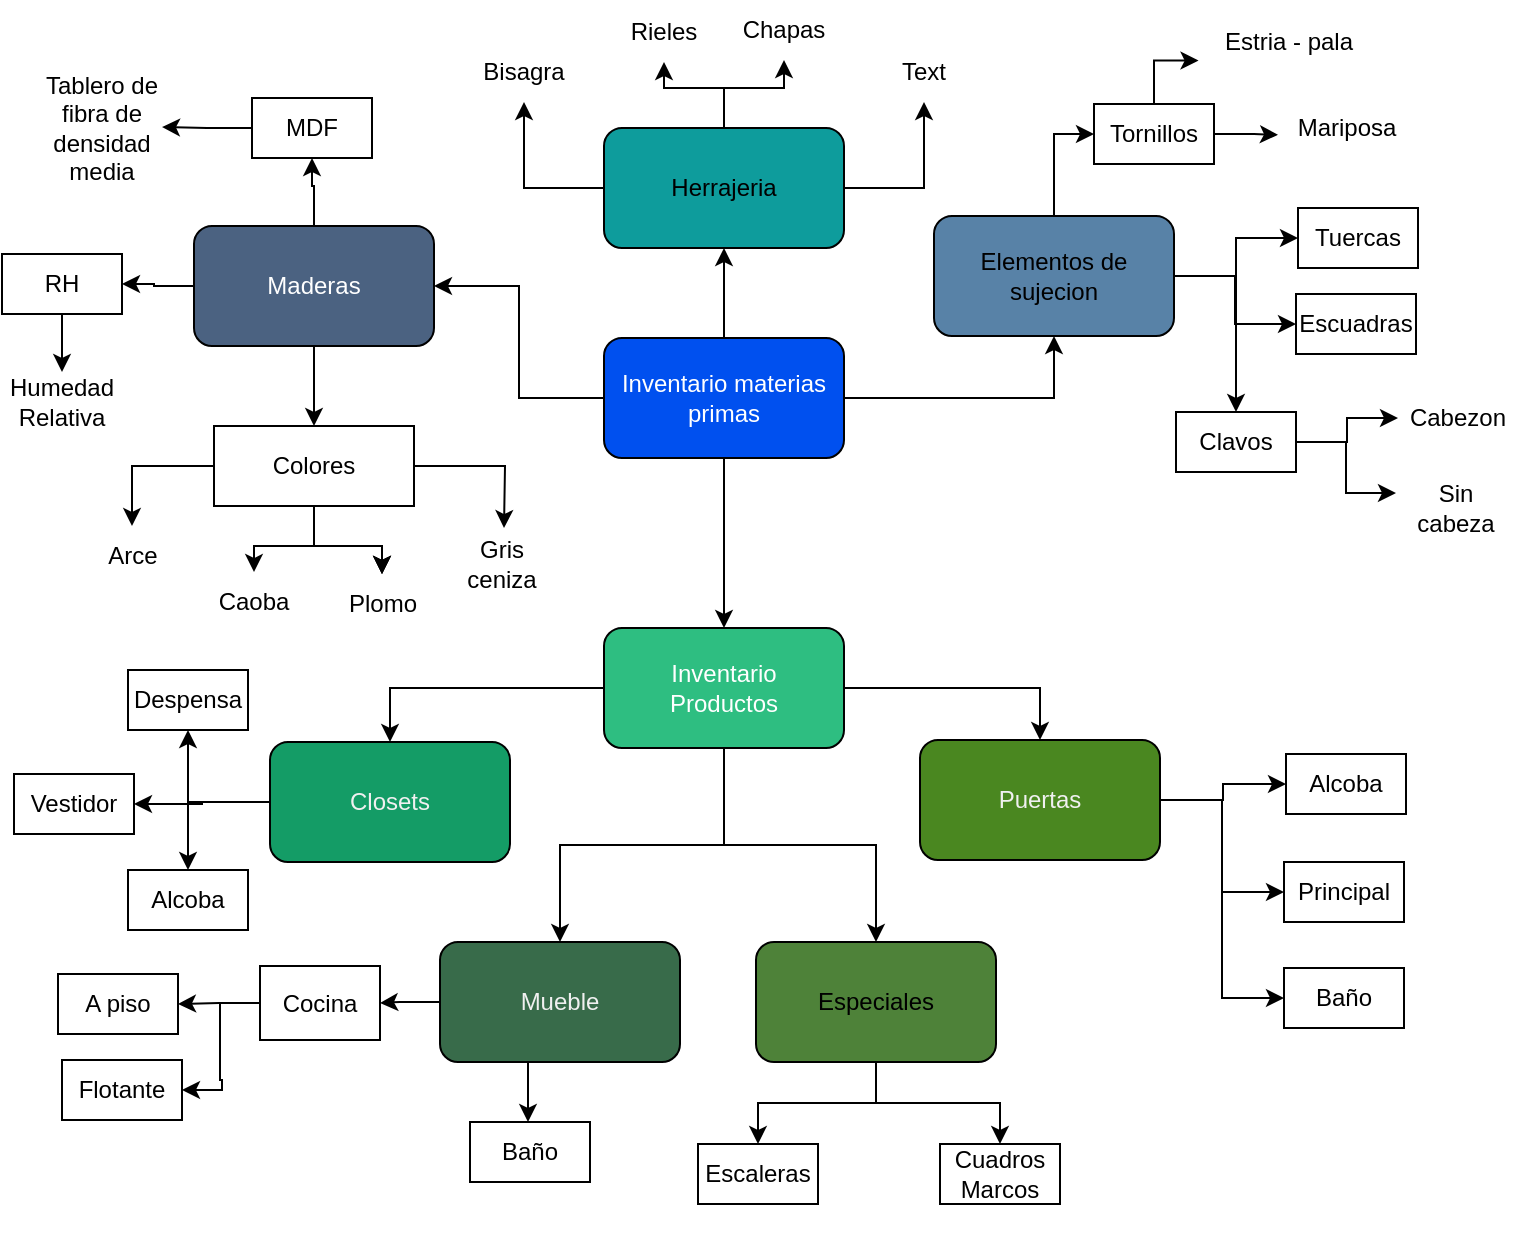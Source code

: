 <mxfile version="21.4.0" type="github">
  <diagram id="C5RBs43oDa-KdzZeNtuy" name="Page-1">
    <mxGraphModel dx="1134" dy="551" grid="1" gridSize="10" guides="1" tooltips="1" connect="1" arrows="1" fold="1" page="1" pageScale="1" pageWidth="827" pageHeight="1169" math="0" shadow="0">
      <root>
        <mxCell id="WIyWlLk6GJQsqaUBKTNV-0" />
        <mxCell id="WIyWlLk6GJQsqaUBKTNV-1" parent="WIyWlLk6GJQsqaUBKTNV-0" />
        <mxCell id="c_pt0YBGKiUtGB9aewrk-6" value="" style="edgeStyle=orthogonalEdgeStyle;rounded=0;orthogonalLoop=1;jettySize=auto;html=1;" parent="WIyWlLk6GJQsqaUBKTNV-1" source="c_pt0YBGKiUtGB9aewrk-4" target="c_pt0YBGKiUtGB9aewrk-5" edge="1">
          <mxGeometry relative="1" as="geometry" />
        </mxCell>
        <mxCell id="c_pt0YBGKiUtGB9aewrk-13" style="edgeStyle=orthogonalEdgeStyle;rounded=0;orthogonalLoop=1;jettySize=auto;html=1;" parent="WIyWlLk6GJQsqaUBKTNV-1" source="c_pt0YBGKiUtGB9aewrk-4" target="c_pt0YBGKiUtGB9aewrk-14" edge="1">
          <mxGeometry relative="1" as="geometry">
            <mxPoint x="560" y="230" as="targetPoint" />
          </mxGeometry>
        </mxCell>
        <mxCell id="c_pt0YBGKiUtGB9aewrk-16" style="edgeStyle=orthogonalEdgeStyle;rounded=0;orthogonalLoop=1;jettySize=auto;html=1;" parent="WIyWlLk6GJQsqaUBKTNV-1" source="c_pt0YBGKiUtGB9aewrk-4" target="c_pt0YBGKiUtGB9aewrk-17" edge="1">
          <mxGeometry relative="1" as="geometry">
            <mxPoint x="380" y="180" as="targetPoint" />
          </mxGeometry>
        </mxCell>
        <mxCell id="njqpp_BXz_OFNDyBb1AA-89" style="edgeStyle=orthogonalEdgeStyle;rounded=0;orthogonalLoop=1;jettySize=auto;html=1;entryX=1;entryY=0.5;entryDx=0;entryDy=0;" edge="1" parent="WIyWlLk6GJQsqaUBKTNV-1" source="c_pt0YBGKiUtGB9aewrk-4" target="c_pt0YBGKiUtGB9aewrk-18">
          <mxGeometry relative="1" as="geometry" />
        </mxCell>
        <mxCell id="c_pt0YBGKiUtGB9aewrk-4" value="Inventario materias primas" style="rounded=1;whiteSpace=wrap;html=1;fillColor=#0050ef;fontColor=#ffffff;strokeColor=#000000;" parent="WIyWlLk6GJQsqaUBKTNV-1" vertex="1">
          <mxGeometry x="320" y="255" width="120" height="60" as="geometry" />
        </mxCell>
        <mxCell id="njqpp_BXz_OFNDyBb1AA-61" style="edgeStyle=orthogonalEdgeStyle;rounded=0;orthogonalLoop=1;jettySize=auto;html=1;entryX=0.5;entryY=0;entryDx=0;entryDy=0;" edge="1" parent="WIyWlLk6GJQsqaUBKTNV-1" source="c_pt0YBGKiUtGB9aewrk-5" target="c_pt0YBGKiUtGB9aewrk-34">
          <mxGeometry relative="1" as="geometry" />
        </mxCell>
        <mxCell id="njqpp_BXz_OFNDyBb1AA-79" style="edgeStyle=orthogonalEdgeStyle;rounded=0;orthogonalLoop=1;jettySize=auto;html=1;" edge="1" parent="WIyWlLk6GJQsqaUBKTNV-1" source="c_pt0YBGKiUtGB9aewrk-5" target="c_pt0YBGKiUtGB9aewrk-38">
          <mxGeometry relative="1" as="geometry" />
        </mxCell>
        <mxCell id="njqpp_BXz_OFNDyBb1AA-80" style="edgeStyle=orthogonalEdgeStyle;rounded=0;orthogonalLoop=1;jettySize=auto;html=1;" edge="1" parent="WIyWlLk6GJQsqaUBKTNV-1" source="c_pt0YBGKiUtGB9aewrk-5" target="c_pt0YBGKiUtGB9aewrk-39">
          <mxGeometry relative="1" as="geometry" />
        </mxCell>
        <mxCell id="njqpp_BXz_OFNDyBb1AA-81" style="edgeStyle=orthogonalEdgeStyle;rounded=0;orthogonalLoop=1;jettySize=auto;html=1;entryX=0.5;entryY=0;entryDx=0;entryDy=0;" edge="1" parent="WIyWlLk6GJQsqaUBKTNV-1" source="c_pt0YBGKiUtGB9aewrk-5" target="c_pt0YBGKiUtGB9aewrk-32">
          <mxGeometry relative="1" as="geometry" />
        </mxCell>
        <mxCell id="c_pt0YBGKiUtGB9aewrk-5" value="&lt;div&gt;Inventario&lt;/div&gt;&lt;div&gt;Productos&lt;br&gt;&lt;/div&gt;" style="whiteSpace=wrap;html=1;rounded=1;fillColor=#2ebe81;fontColor=#ffffff;strokeColor=#000000;" parent="WIyWlLk6GJQsqaUBKTNV-1" vertex="1">
          <mxGeometry x="320" y="400" width="120" height="60" as="geometry" />
        </mxCell>
        <mxCell id="njqpp_BXz_OFNDyBb1AA-8" style="edgeStyle=orthogonalEdgeStyle;rounded=0;orthogonalLoop=1;jettySize=auto;html=1;entryX=0;entryY=0.5;entryDx=0;entryDy=0;" edge="1" parent="WIyWlLk6GJQsqaUBKTNV-1" source="c_pt0YBGKiUtGB9aewrk-14" target="njqpp_BXz_OFNDyBb1AA-1">
          <mxGeometry relative="1" as="geometry" />
        </mxCell>
        <mxCell id="njqpp_BXz_OFNDyBb1AA-76" style="edgeStyle=orthogonalEdgeStyle;rounded=0;orthogonalLoop=1;jettySize=auto;html=1;entryX=0;entryY=0.5;entryDx=0;entryDy=0;" edge="1" parent="WIyWlLk6GJQsqaUBKTNV-1" source="c_pt0YBGKiUtGB9aewrk-14" target="njqpp_BXz_OFNDyBb1AA-2">
          <mxGeometry relative="1" as="geometry" />
        </mxCell>
        <mxCell id="njqpp_BXz_OFNDyBb1AA-77" style="edgeStyle=orthogonalEdgeStyle;rounded=0;orthogonalLoop=1;jettySize=auto;html=1;entryX=0;entryY=0.5;entryDx=0;entryDy=0;" edge="1" parent="WIyWlLk6GJQsqaUBKTNV-1" source="c_pt0YBGKiUtGB9aewrk-14" target="njqpp_BXz_OFNDyBb1AA-3">
          <mxGeometry relative="1" as="geometry" />
        </mxCell>
        <mxCell id="njqpp_BXz_OFNDyBb1AA-78" style="edgeStyle=orthogonalEdgeStyle;rounded=0;orthogonalLoop=1;jettySize=auto;html=1;entryX=0.5;entryY=0;entryDx=0;entryDy=0;" edge="1" parent="WIyWlLk6GJQsqaUBKTNV-1" source="c_pt0YBGKiUtGB9aewrk-14" target="njqpp_BXz_OFNDyBb1AA-4">
          <mxGeometry relative="1" as="geometry" />
        </mxCell>
        <mxCell id="c_pt0YBGKiUtGB9aewrk-14" value="&lt;div&gt;Elementos de sujecion&lt;/div&gt;" style="rounded=1;whiteSpace=wrap;html=1;fillColor=#5882a7;strokeColor=#000000;" parent="WIyWlLk6GJQsqaUBKTNV-1" vertex="1">
          <mxGeometry x="485" y="194" width="120" height="60" as="geometry" />
        </mxCell>
        <mxCell id="c_pt0YBGKiUtGB9aewrk-114" style="edgeStyle=orthogonalEdgeStyle;rounded=0;orthogonalLoop=1;jettySize=auto;html=1;entryX=0.5;entryY=1;entryDx=0;entryDy=0;" parent="WIyWlLk6GJQsqaUBKTNV-1" source="c_pt0YBGKiUtGB9aewrk-17" target="c_pt0YBGKiUtGB9aewrk-112" edge="1">
          <mxGeometry relative="1" as="geometry" />
        </mxCell>
        <mxCell id="c_pt0YBGKiUtGB9aewrk-115" style="edgeStyle=orthogonalEdgeStyle;rounded=0;orthogonalLoop=1;jettySize=auto;html=1;" parent="WIyWlLk6GJQsqaUBKTNV-1" source="c_pt0YBGKiUtGB9aewrk-17" target="c_pt0YBGKiUtGB9aewrk-113" edge="1">
          <mxGeometry relative="1" as="geometry" />
        </mxCell>
        <mxCell id="c_pt0YBGKiUtGB9aewrk-117" style="edgeStyle=orthogonalEdgeStyle;rounded=0;orthogonalLoop=1;jettySize=auto;html=1;" parent="WIyWlLk6GJQsqaUBKTNV-1" source="c_pt0YBGKiUtGB9aewrk-17" target="c_pt0YBGKiUtGB9aewrk-116" edge="1">
          <mxGeometry relative="1" as="geometry" />
        </mxCell>
        <mxCell id="c_pt0YBGKiUtGB9aewrk-119" style="edgeStyle=orthogonalEdgeStyle;rounded=0;orthogonalLoop=1;jettySize=auto;html=1;entryX=0.5;entryY=1;entryDx=0;entryDy=0;" parent="WIyWlLk6GJQsqaUBKTNV-1" source="c_pt0YBGKiUtGB9aewrk-17" target="c_pt0YBGKiUtGB9aewrk-118" edge="1">
          <mxGeometry relative="1" as="geometry" />
        </mxCell>
        <mxCell id="c_pt0YBGKiUtGB9aewrk-17" value="Herrajeria" style="rounded=1;whiteSpace=wrap;html=1;fillColor=#0E9C9C;strokeColor=#000000;" parent="WIyWlLk6GJQsqaUBKTNV-1" vertex="1">
          <mxGeometry x="320" y="150" width="120" height="60" as="geometry" />
        </mxCell>
        <mxCell id="c_pt0YBGKiUtGB9aewrk-100" style="edgeStyle=orthogonalEdgeStyle;rounded=0;orthogonalLoop=1;jettySize=auto;html=1;strokeColor=default;" parent="WIyWlLk6GJQsqaUBKTNV-1" source="c_pt0YBGKiUtGB9aewrk-18" target="c_pt0YBGKiUtGB9aewrk-99" edge="1">
          <mxGeometry relative="1" as="geometry" />
        </mxCell>
        <mxCell id="c_pt0YBGKiUtGB9aewrk-101" style="edgeStyle=orthogonalEdgeStyle;rounded=0;orthogonalLoop=1;jettySize=auto;html=1;" parent="WIyWlLk6GJQsqaUBKTNV-1" source="c_pt0YBGKiUtGB9aewrk-18" target="c_pt0YBGKiUtGB9aewrk-98" edge="1">
          <mxGeometry relative="1" as="geometry" />
        </mxCell>
        <mxCell id="njqpp_BXz_OFNDyBb1AA-21" style="edgeStyle=orthogonalEdgeStyle;rounded=0;orthogonalLoop=1;jettySize=auto;html=1;entryX=0.5;entryY=1;entryDx=0;entryDy=0;" edge="1" parent="WIyWlLk6GJQsqaUBKTNV-1" source="c_pt0YBGKiUtGB9aewrk-18" target="njqpp_BXz_OFNDyBb1AA-20">
          <mxGeometry relative="1" as="geometry" />
        </mxCell>
        <mxCell id="c_pt0YBGKiUtGB9aewrk-18" value="Maderas" style="rounded=1;whiteSpace=wrap;html=1;fillColor=#4b6281;fontColor=#ffffff;strokeColor=#000000;" parent="WIyWlLk6GJQsqaUBKTNV-1" vertex="1">
          <mxGeometry x="115" y="199" width="120" height="60" as="geometry" />
        </mxCell>
        <mxCell id="c_pt0YBGKiUtGB9aewrk-65" style="edgeStyle=orthogonalEdgeStyle;rounded=0;orthogonalLoop=1;jettySize=auto;html=1;entryX=0;entryY=0.5;entryDx=0;entryDy=0;" parent="WIyWlLk6GJQsqaUBKTNV-1" source="c_pt0YBGKiUtGB9aewrk-32" target="c_pt0YBGKiUtGB9aewrk-64" edge="1">
          <mxGeometry relative="1" as="geometry" />
        </mxCell>
        <mxCell id="c_pt0YBGKiUtGB9aewrk-68" style="edgeStyle=orthogonalEdgeStyle;rounded=0;orthogonalLoop=1;jettySize=auto;html=1;entryX=0;entryY=0.5;entryDx=0;entryDy=0;" parent="WIyWlLk6GJQsqaUBKTNV-1" source="c_pt0YBGKiUtGB9aewrk-32" target="c_pt0YBGKiUtGB9aewrk-67" edge="1">
          <mxGeometry relative="1" as="geometry" />
        </mxCell>
        <mxCell id="c_pt0YBGKiUtGB9aewrk-70" style="edgeStyle=orthogonalEdgeStyle;rounded=0;orthogonalLoop=1;jettySize=auto;html=1;entryX=0;entryY=0.5;entryDx=0;entryDy=0;" parent="WIyWlLk6GJQsqaUBKTNV-1" source="c_pt0YBGKiUtGB9aewrk-32" target="c_pt0YBGKiUtGB9aewrk-69" edge="1">
          <mxGeometry relative="1" as="geometry" />
        </mxCell>
        <mxCell id="c_pt0YBGKiUtGB9aewrk-32" value="&lt;div&gt;Puertas&lt;/div&gt;" style="rounded=1;whiteSpace=wrap;html=1;fillColor=#4A8720;strokeColor=#000000;fontColor=#F0F0F0;" parent="WIyWlLk6GJQsqaUBKTNV-1" vertex="1">
          <mxGeometry x="478" y="456" width="120" height="60" as="geometry" />
        </mxCell>
        <mxCell id="njqpp_BXz_OFNDyBb1AA-51" style="edgeStyle=orthogonalEdgeStyle;rounded=0;orthogonalLoop=1;jettySize=auto;html=1;entryX=1;entryY=0.5;entryDx=0;entryDy=0;" edge="1" parent="WIyWlLk6GJQsqaUBKTNV-1" source="c_pt0YBGKiUtGB9aewrk-34" target="njqpp_BXz_OFNDyBb1AA-47">
          <mxGeometry relative="1" as="geometry" />
        </mxCell>
        <mxCell id="njqpp_BXz_OFNDyBb1AA-52" style="edgeStyle=orthogonalEdgeStyle;rounded=0;orthogonalLoop=1;jettySize=auto;html=1;entryX=0.5;entryY=1;entryDx=0;entryDy=0;" edge="1" parent="WIyWlLk6GJQsqaUBKTNV-1" source="c_pt0YBGKiUtGB9aewrk-34" target="njqpp_BXz_OFNDyBb1AA-49">
          <mxGeometry relative="1" as="geometry" />
        </mxCell>
        <mxCell id="njqpp_BXz_OFNDyBb1AA-62" style="edgeStyle=orthogonalEdgeStyle;rounded=0;orthogonalLoop=1;jettySize=auto;html=1;entryX=0.5;entryY=0;entryDx=0;entryDy=0;" edge="1" parent="WIyWlLk6GJQsqaUBKTNV-1" source="c_pt0YBGKiUtGB9aewrk-34" target="njqpp_BXz_OFNDyBb1AA-48">
          <mxGeometry relative="1" as="geometry" />
        </mxCell>
        <mxCell id="c_pt0YBGKiUtGB9aewrk-34" value="Closets" style="rounded=1;whiteSpace=wrap;html=1;fillColor=#149c66;strokeColor=#000000;fontColor=#F0F0F0;" parent="WIyWlLk6GJQsqaUBKTNV-1" vertex="1">
          <mxGeometry x="153" y="457" width="120" height="60" as="geometry" />
        </mxCell>
        <mxCell id="c_pt0YBGKiUtGB9aewrk-72" style="edgeStyle=orthogonalEdgeStyle;rounded=0;orthogonalLoop=1;jettySize=auto;html=1;" parent="WIyWlLk6GJQsqaUBKTNV-1" source="c_pt0YBGKiUtGB9aewrk-38" target="c_pt0YBGKiUtGB9aewrk-71" edge="1">
          <mxGeometry relative="1" as="geometry" />
        </mxCell>
        <mxCell id="njqpp_BXz_OFNDyBb1AA-83" style="edgeStyle=orthogonalEdgeStyle;rounded=0;orthogonalLoop=1;jettySize=auto;html=1;" edge="1" parent="WIyWlLk6GJQsqaUBKTNV-1">
          <mxGeometry relative="1" as="geometry">
            <mxPoint x="297" y="617" as="sourcePoint" />
            <mxPoint x="282" y="647" as="targetPoint" />
          </mxGeometry>
        </mxCell>
        <mxCell id="c_pt0YBGKiUtGB9aewrk-38" value="&lt;div&gt;Mueble&lt;/div&gt;" style="rounded=1;whiteSpace=wrap;html=1;fillColor=#386b4a;strokeColor=#000000;fontColor=#F0F0F0;" parent="WIyWlLk6GJQsqaUBKTNV-1" vertex="1">
          <mxGeometry x="238" y="557" width="120" height="60" as="geometry" />
        </mxCell>
        <mxCell id="c_pt0YBGKiUtGB9aewrk-95" style="edgeStyle=orthogonalEdgeStyle;rounded=0;orthogonalLoop=1;jettySize=auto;html=1;" parent="WIyWlLk6GJQsqaUBKTNV-1" source="c_pt0YBGKiUtGB9aewrk-39" target="c_pt0YBGKiUtGB9aewrk-83" edge="1">
          <mxGeometry relative="1" as="geometry" />
        </mxCell>
        <mxCell id="njqpp_BXz_OFNDyBb1AA-65" style="edgeStyle=orthogonalEdgeStyle;rounded=0;orthogonalLoop=1;jettySize=auto;html=1;entryX=0.5;entryY=0;entryDx=0;entryDy=0;" edge="1" parent="WIyWlLk6GJQsqaUBKTNV-1" source="c_pt0YBGKiUtGB9aewrk-39" target="c_pt0YBGKiUtGB9aewrk-87">
          <mxGeometry relative="1" as="geometry" />
        </mxCell>
        <mxCell id="c_pt0YBGKiUtGB9aewrk-39" value="Especiales" style="rounded=1;whiteSpace=wrap;html=1;fillColor=#4e8239;strokeColor=#000000;" parent="WIyWlLk6GJQsqaUBKTNV-1" vertex="1">
          <mxGeometry x="396" y="557" width="120" height="60" as="geometry" />
        </mxCell>
        <mxCell id="c_pt0YBGKiUtGB9aewrk-64" value="Alcoba" style="text;html=1;strokeColor=default;fillColor=none;align=center;verticalAlign=middle;whiteSpace=wrap;rounded=0;" parent="WIyWlLk6GJQsqaUBKTNV-1" vertex="1">
          <mxGeometry x="661" y="463" width="60" height="30" as="geometry" />
        </mxCell>
        <mxCell id="c_pt0YBGKiUtGB9aewrk-67" value="Principal" style="text;html=1;strokeColor=default;fillColor=none;align=center;verticalAlign=middle;whiteSpace=wrap;rounded=0;" parent="WIyWlLk6GJQsqaUBKTNV-1" vertex="1">
          <mxGeometry x="660" y="517" width="60" height="30" as="geometry" />
        </mxCell>
        <mxCell id="c_pt0YBGKiUtGB9aewrk-69" value="&lt;div&gt;Baño&lt;/div&gt;" style="text;html=1;strokeColor=default;fillColor=none;align=center;verticalAlign=middle;whiteSpace=wrap;rounded=0;" parent="WIyWlLk6GJQsqaUBKTNV-1" vertex="1">
          <mxGeometry x="660" y="570" width="60" height="30" as="geometry" />
        </mxCell>
        <mxCell id="njqpp_BXz_OFNDyBb1AA-63" style="edgeStyle=orthogonalEdgeStyle;rounded=0;orthogonalLoop=1;jettySize=auto;html=1;entryX=1;entryY=0.5;entryDx=0;entryDy=0;" edge="1" parent="WIyWlLk6GJQsqaUBKTNV-1" source="c_pt0YBGKiUtGB9aewrk-71" target="c_pt0YBGKiUtGB9aewrk-93">
          <mxGeometry relative="1" as="geometry" />
        </mxCell>
        <mxCell id="njqpp_BXz_OFNDyBb1AA-64" style="edgeStyle=orthogonalEdgeStyle;rounded=0;orthogonalLoop=1;jettySize=auto;html=1;entryX=1;entryY=0.5;entryDx=0;entryDy=0;" edge="1" parent="WIyWlLk6GJQsqaUBKTNV-1" source="c_pt0YBGKiUtGB9aewrk-71" target="c_pt0YBGKiUtGB9aewrk-91">
          <mxGeometry relative="1" as="geometry" />
        </mxCell>
        <mxCell id="c_pt0YBGKiUtGB9aewrk-71" value="&lt;div&gt;Cocina&lt;/div&gt;" style="text;html=1;strokeColor=default;fillColor=default;align=center;verticalAlign=middle;whiteSpace=wrap;rounded=0;" parent="WIyWlLk6GJQsqaUBKTNV-1" vertex="1">
          <mxGeometry x="148" y="569" width="60" height="37" as="geometry" />
        </mxCell>
        <mxCell id="c_pt0YBGKiUtGB9aewrk-77" value="Baño" style="text;html=1;strokeColor=default;fillColor=none;align=center;verticalAlign=middle;whiteSpace=wrap;rounded=0;" parent="WIyWlLk6GJQsqaUBKTNV-1" vertex="1">
          <mxGeometry x="253" y="647" width="60" height="30" as="geometry" />
        </mxCell>
        <mxCell id="c_pt0YBGKiUtGB9aewrk-83" value="Escaleras" style="text;html=1;strokeColor=default;fillColor=none;align=center;verticalAlign=middle;whiteSpace=wrap;rounded=0;" parent="WIyWlLk6GJQsqaUBKTNV-1" vertex="1">
          <mxGeometry x="367" y="658" width="60" height="30" as="geometry" />
        </mxCell>
        <mxCell id="c_pt0YBGKiUtGB9aewrk-87" value="&lt;div&gt;&lt;br&gt;&lt;/div&gt;&lt;div&gt;Cuadros&lt;/div&gt;&lt;div&gt;Marcos&lt;/div&gt;&lt;div&gt;&lt;br&gt;&lt;/div&gt;" style="text;html=1;strokeColor=default;fillColor=none;align=center;verticalAlign=middle;whiteSpace=wrap;rounded=0;" parent="WIyWlLk6GJQsqaUBKTNV-1" vertex="1">
          <mxGeometry x="488" y="658" width="60" height="30" as="geometry" />
        </mxCell>
        <mxCell id="c_pt0YBGKiUtGB9aewrk-91" value="Flotante" style="text;html=1;strokeColor=default;fillColor=none;align=center;verticalAlign=middle;whiteSpace=wrap;rounded=0;" parent="WIyWlLk6GJQsqaUBKTNV-1" vertex="1">
          <mxGeometry x="49" y="616" width="60" height="30" as="geometry" />
        </mxCell>
        <mxCell id="c_pt0YBGKiUtGB9aewrk-93" value="A piso" style="text;html=1;strokeColor=default;fillColor=none;align=center;verticalAlign=middle;whiteSpace=wrap;rounded=0;" parent="WIyWlLk6GJQsqaUBKTNV-1" vertex="1">
          <mxGeometry x="47" y="573" width="60" height="30" as="geometry" />
        </mxCell>
        <mxCell id="njqpp_BXz_OFNDyBb1AA-93" style="edgeStyle=orthogonalEdgeStyle;rounded=0;orthogonalLoop=1;jettySize=auto;html=1;" edge="1" parent="WIyWlLk6GJQsqaUBKTNV-1" source="c_pt0YBGKiUtGB9aewrk-98" target="njqpp_BXz_OFNDyBb1AA-92">
          <mxGeometry relative="1" as="geometry" />
        </mxCell>
        <mxCell id="c_pt0YBGKiUtGB9aewrk-98" value="RH" style="text;html=1;strokeColor=default;fillColor=default;align=center;verticalAlign=middle;whiteSpace=wrap;rounded=0;" parent="WIyWlLk6GJQsqaUBKTNV-1" vertex="1">
          <mxGeometry x="19" y="213" width="60" height="30" as="geometry" />
        </mxCell>
        <mxCell id="njqpp_BXz_OFNDyBb1AA-53" style="edgeStyle=orthogonalEdgeStyle;rounded=0;orthogonalLoop=1;jettySize=auto;html=1;entryX=1;entryY=0.5;entryDx=0;entryDy=0;" edge="1" parent="WIyWlLk6GJQsqaUBKTNV-1" source="c_pt0YBGKiUtGB9aewrk-99" target="c_pt0YBGKiUtGB9aewrk-103">
          <mxGeometry relative="1" as="geometry" />
        </mxCell>
        <mxCell id="c_pt0YBGKiUtGB9aewrk-99" value="MDF" style="text;html=1;strokeColor=default;fillColor=default;align=center;verticalAlign=middle;whiteSpace=wrap;rounded=0;" parent="WIyWlLk6GJQsqaUBKTNV-1" vertex="1">
          <mxGeometry x="144" y="135" width="60" height="30" as="geometry" />
        </mxCell>
        <mxCell id="c_pt0YBGKiUtGB9aewrk-103" value="Tablero de fibra de densidad media" style="text;html=1;strokeColor=none;fillColor=none;align=center;verticalAlign=middle;whiteSpace=wrap;rounded=0;" parent="WIyWlLk6GJQsqaUBKTNV-1" vertex="1">
          <mxGeometry x="39" y="118" width="60" height="63" as="geometry" />
        </mxCell>
        <mxCell id="c_pt0YBGKiUtGB9aewrk-112" value="Rieles" style="text;html=1;strokeColor=none;fillColor=none;align=center;verticalAlign=middle;whiteSpace=wrap;rounded=0;" parent="WIyWlLk6GJQsqaUBKTNV-1" vertex="1">
          <mxGeometry x="320" y="87" width="60" height="30" as="geometry" />
        </mxCell>
        <mxCell id="c_pt0YBGKiUtGB9aewrk-113" value="Chapas" style="text;html=1;strokeColor=none;fillColor=none;align=center;verticalAlign=middle;whiteSpace=wrap;rounded=0;" parent="WIyWlLk6GJQsqaUBKTNV-1" vertex="1">
          <mxGeometry x="380" y="86" width="60" height="30" as="geometry" />
        </mxCell>
        <mxCell id="c_pt0YBGKiUtGB9aewrk-116" value="Bisagra" style="text;html=1;strokeColor=none;fillColor=none;align=center;verticalAlign=middle;whiteSpace=wrap;rounded=0;" parent="WIyWlLk6GJQsqaUBKTNV-1" vertex="1">
          <mxGeometry x="250" y="107" width="60" height="30" as="geometry" />
        </mxCell>
        <mxCell id="c_pt0YBGKiUtGB9aewrk-118" value="Text" style="text;html=1;strokeColor=none;fillColor=none;align=center;verticalAlign=middle;whiteSpace=wrap;rounded=0;" parent="WIyWlLk6GJQsqaUBKTNV-1" vertex="1">
          <mxGeometry x="450" y="107" width="60" height="30" as="geometry" />
        </mxCell>
        <mxCell id="njqpp_BXz_OFNDyBb1AA-66" style="edgeStyle=orthogonalEdgeStyle;rounded=0;orthogonalLoop=1;jettySize=auto;html=1;entryX=0.014;entryY=0.614;entryDx=0;entryDy=0;entryPerimeter=0;" edge="1" parent="WIyWlLk6GJQsqaUBKTNV-1" source="njqpp_BXz_OFNDyBb1AA-1" target="njqpp_BXz_OFNDyBb1AA-58">
          <mxGeometry relative="1" as="geometry" />
        </mxCell>
        <mxCell id="njqpp_BXz_OFNDyBb1AA-69" style="edgeStyle=orthogonalEdgeStyle;rounded=0;orthogonalLoop=1;jettySize=auto;html=1;entryX=0.003;entryY=0.81;entryDx=0;entryDy=0;entryPerimeter=0;" edge="1" parent="WIyWlLk6GJQsqaUBKTNV-1" source="njqpp_BXz_OFNDyBb1AA-1" target="njqpp_BXz_OFNDyBb1AA-15">
          <mxGeometry relative="1" as="geometry" />
        </mxCell>
        <mxCell id="njqpp_BXz_OFNDyBb1AA-1" value="Tornillos" style="text;html=1;strokeColor=default;fillColor=default;align=center;verticalAlign=middle;whiteSpace=wrap;rounded=0;" vertex="1" parent="WIyWlLk6GJQsqaUBKTNV-1">
          <mxGeometry x="565" y="138" width="60" height="30" as="geometry" />
        </mxCell>
        <mxCell id="njqpp_BXz_OFNDyBb1AA-2" value="&lt;div&gt;Tuercas&lt;br&gt;&lt;/div&gt;" style="text;html=1;strokeColor=default;fillColor=none;align=center;verticalAlign=middle;whiteSpace=wrap;rounded=0;" vertex="1" parent="WIyWlLk6GJQsqaUBKTNV-1">
          <mxGeometry x="667" y="190" width="60" height="30" as="geometry" />
        </mxCell>
        <mxCell id="njqpp_BXz_OFNDyBb1AA-3" value="Escuadras" style="text;html=1;strokeColor=default;fillColor=none;align=center;verticalAlign=middle;whiteSpace=wrap;rounded=0;" vertex="1" parent="WIyWlLk6GJQsqaUBKTNV-1">
          <mxGeometry x="666" y="233" width="60" height="30" as="geometry" />
        </mxCell>
        <mxCell id="njqpp_BXz_OFNDyBb1AA-74" style="edgeStyle=orthogonalEdgeStyle;rounded=0;orthogonalLoop=1;jettySize=auto;html=1;entryX=0;entryY=0.25;entryDx=0;entryDy=0;" edge="1" parent="WIyWlLk6GJQsqaUBKTNV-1" source="njqpp_BXz_OFNDyBb1AA-4" target="njqpp_BXz_OFNDyBb1AA-73">
          <mxGeometry relative="1" as="geometry" />
        </mxCell>
        <mxCell id="njqpp_BXz_OFNDyBb1AA-75" style="edgeStyle=orthogonalEdgeStyle;rounded=0;orthogonalLoop=1;jettySize=auto;html=1;entryX=0;entryY=0.5;entryDx=0;entryDy=0;" edge="1" parent="WIyWlLk6GJQsqaUBKTNV-1" source="njqpp_BXz_OFNDyBb1AA-4" target="njqpp_BXz_OFNDyBb1AA-72">
          <mxGeometry relative="1" as="geometry" />
        </mxCell>
        <mxCell id="njqpp_BXz_OFNDyBb1AA-4" value="Clavos" style="text;html=1;strokeColor=default;fillColor=none;align=center;verticalAlign=middle;whiteSpace=wrap;rounded=0;" vertex="1" parent="WIyWlLk6GJQsqaUBKTNV-1">
          <mxGeometry x="606" y="292" width="60" height="30" as="geometry" />
        </mxCell>
        <mxCell id="njqpp_BXz_OFNDyBb1AA-15" value="Estria - pala" style="text;html=1;align=center;verticalAlign=middle;resizable=0;points=[];autosize=1;strokeColor=none;fillColor=none;" vertex="1" parent="WIyWlLk6GJQsqaUBKTNV-1">
          <mxGeometry x="617" y="92" width="90" height="30" as="geometry" />
        </mxCell>
        <mxCell id="njqpp_BXz_OFNDyBb1AA-34" style="edgeStyle=orthogonalEdgeStyle;rounded=0;orthogonalLoop=1;jettySize=auto;html=1;" edge="1" parent="WIyWlLk6GJQsqaUBKTNV-1" source="njqpp_BXz_OFNDyBb1AA-20" target="njqpp_BXz_OFNDyBb1AA-31">
          <mxGeometry relative="1" as="geometry" />
        </mxCell>
        <mxCell id="njqpp_BXz_OFNDyBb1AA-35" style="edgeStyle=orthogonalEdgeStyle;rounded=0;orthogonalLoop=1;jettySize=auto;html=1;" edge="1" parent="WIyWlLk6GJQsqaUBKTNV-1" source="njqpp_BXz_OFNDyBb1AA-20" target="njqpp_BXz_OFNDyBb1AA-33">
          <mxGeometry relative="1" as="geometry" />
        </mxCell>
        <mxCell id="njqpp_BXz_OFNDyBb1AA-36" style="edgeStyle=orthogonalEdgeStyle;rounded=0;orthogonalLoop=1;jettySize=auto;html=1;entryX=0.5;entryY=0;entryDx=0;entryDy=0;" edge="1" parent="WIyWlLk6GJQsqaUBKTNV-1" source="njqpp_BXz_OFNDyBb1AA-20" target="njqpp_BXz_OFNDyBb1AA-28">
          <mxGeometry relative="1" as="geometry" />
        </mxCell>
        <mxCell id="njqpp_BXz_OFNDyBb1AA-38" value="" style="edgeStyle=orthogonalEdgeStyle;rounded=0;orthogonalLoop=1;jettySize=auto;html=1;" edge="1" parent="WIyWlLk6GJQsqaUBKTNV-1" source="njqpp_BXz_OFNDyBb1AA-20" target="njqpp_BXz_OFNDyBb1AA-33">
          <mxGeometry relative="1" as="geometry" />
        </mxCell>
        <mxCell id="njqpp_BXz_OFNDyBb1AA-39" value="" style="edgeStyle=orthogonalEdgeStyle;rounded=0;orthogonalLoop=1;jettySize=auto;html=1;" edge="1" parent="WIyWlLk6GJQsqaUBKTNV-1" source="njqpp_BXz_OFNDyBb1AA-20" target="njqpp_BXz_OFNDyBb1AA-33">
          <mxGeometry relative="1" as="geometry" />
        </mxCell>
        <mxCell id="njqpp_BXz_OFNDyBb1AA-91" style="edgeStyle=orthogonalEdgeStyle;rounded=0;orthogonalLoop=1;jettySize=auto;html=1;" edge="1" parent="WIyWlLk6GJQsqaUBKTNV-1" source="njqpp_BXz_OFNDyBb1AA-20">
          <mxGeometry relative="1" as="geometry">
            <mxPoint x="270" y="350" as="targetPoint" />
          </mxGeometry>
        </mxCell>
        <mxCell id="njqpp_BXz_OFNDyBb1AA-20" value="Colores" style="rounded=0;whiteSpace=wrap;html=1;direction=west;" vertex="1" parent="WIyWlLk6GJQsqaUBKTNV-1">
          <mxGeometry x="125" y="299" width="100" height="40" as="geometry" />
        </mxCell>
        <mxCell id="njqpp_BXz_OFNDyBb1AA-28" value="Caoba" style="text;html=1;strokeColor=none;fillColor=none;align=center;verticalAlign=middle;whiteSpace=wrap;rounded=0;" vertex="1" parent="WIyWlLk6GJQsqaUBKTNV-1">
          <mxGeometry x="115" y="372" width="60" height="30" as="geometry" />
        </mxCell>
        <mxCell id="njqpp_BXz_OFNDyBb1AA-31" value="Arce" style="text;html=1;align=center;verticalAlign=middle;resizable=0;points=[];autosize=1;strokeColor=none;fillColor=none;" vertex="1" parent="WIyWlLk6GJQsqaUBKTNV-1">
          <mxGeometry x="59" y="349" width="50" height="30" as="geometry" />
        </mxCell>
        <mxCell id="njqpp_BXz_OFNDyBb1AA-33" value="Plomo" style="text;html=1;align=center;verticalAlign=middle;resizable=0;points=[];autosize=1;strokeColor=none;fillColor=none;" vertex="1" parent="WIyWlLk6GJQsqaUBKTNV-1">
          <mxGeometry x="179" y="373" width="60" height="30" as="geometry" />
        </mxCell>
        <mxCell id="njqpp_BXz_OFNDyBb1AA-42" value="Gris ceniza" style="text;html=1;strokeColor=none;fillColor=none;align=center;verticalAlign=middle;whiteSpace=wrap;rounded=0;" vertex="1" parent="WIyWlLk6GJQsqaUBKTNV-1">
          <mxGeometry x="239" y="353" width="60" height="30" as="geometry" />
        </mxCell>
        <mxCell id="njqpp_BXz_OFNDyBb1AA-47" value="Vestidor" style="text;html=1;strokeColor=default;fillColor=none;align=center;verticalAlign=middle;whiteSpace=wrap;rounded=0;" vertex="1" parent="WIyWlLk6GJQsqaUBKTNV-1">
          <mxGeometry x="25" y="473" width="60" height="30" as="geometry" />
        </mxCell>
        <mxCell id="njqpp_BXz_OFNDyBb1AA-48" value="Alcoba" style="text;html=1;strokeColor=default;fillColor=none;align=center;verticalAlign=middle;whiteSpace=wrap;rounded=0;" vertex="1" parent="WIyWlLk6GJQsqaUBKTNV-1">
          <mxGeometry x="82" y="521" width="60" height="30" as="geometry" />
        </mxCell>
        <mxCell id="njqpp_BXz_OFNDyBb1AA-49" value="Despensa" style="text;html=1;strokeColor=default;fillColor=none;align=center;verticalAlign=middle;whiteSpace=wrap;rounded=0;" vertex="1" parent="WIyWlLk6GJQsqaUBKTNV-1">
          <mxGeometry x="82" y="421" width="60" height="30" as="geometry" />
        </mxCell>
        <mxCell id="njqpp_BXz_OFNDyBb1AA-58" value="Mariposa" style="text;html=1;align=center;verticalAlign=middle;resizable=0;points=[];autosize=1;strokeColor=none;fillColor=none;" vertex="1" parent="WIyWlLk6GJQsqaUBKTNV-1">
          <mxGeometry x="656" y="135" width="70" height="30" as="geometry" />
        </mxCell>
        <mxCell id="njqpp_BXz_OFNDyBb1AA-72" value="&lt;div&gt;Cabezon&lt;/div&gt;" style="text;html=1;strokeColor=none;fillColor=none;align=center;verticalAlign=middle;whiteSpace=wrap;rounded=0;" vertex="1" parent="WIyWlLk6GJQsqaUBKTNV-1">
          <mxGeometry x="717" y="280" width="60" height="30" as="geometry" />
        </mxCell>
        <mxCell id="njqpp_BXz_OFNDyBb1AA-73" value="Sin cabeza" style="text;html=1;strokeColor=none;fillColor=none;align=center;verticalAlign=middle;whiteSpace=wrap;rounded=0;" vertex="1" parent="WIyWlLk6GJQsqaUBKTNV-1">
          <mxGeometry x="716" y="325" width="60" height="30" as="geometry" />
        </mxCell>
        <mxCell id="njqpp_BXz_OFNDyBb1AA-92" value="Humedad Relativa" style="text;html=1;strokeColor=none;fillColor=none;align=center;verticalAlign=middle;whiteSpace=wrap;rounded=0;" vertex="1" parent="WIyWlLk6GJQsqaUBKTNV-1">
          <mxGeometry x="19" y="272" width="60" height="30" as="geometry" />
        </mxCell>
      </root>
    </mxGraphModel>
  </diagram>
</mxfile>
